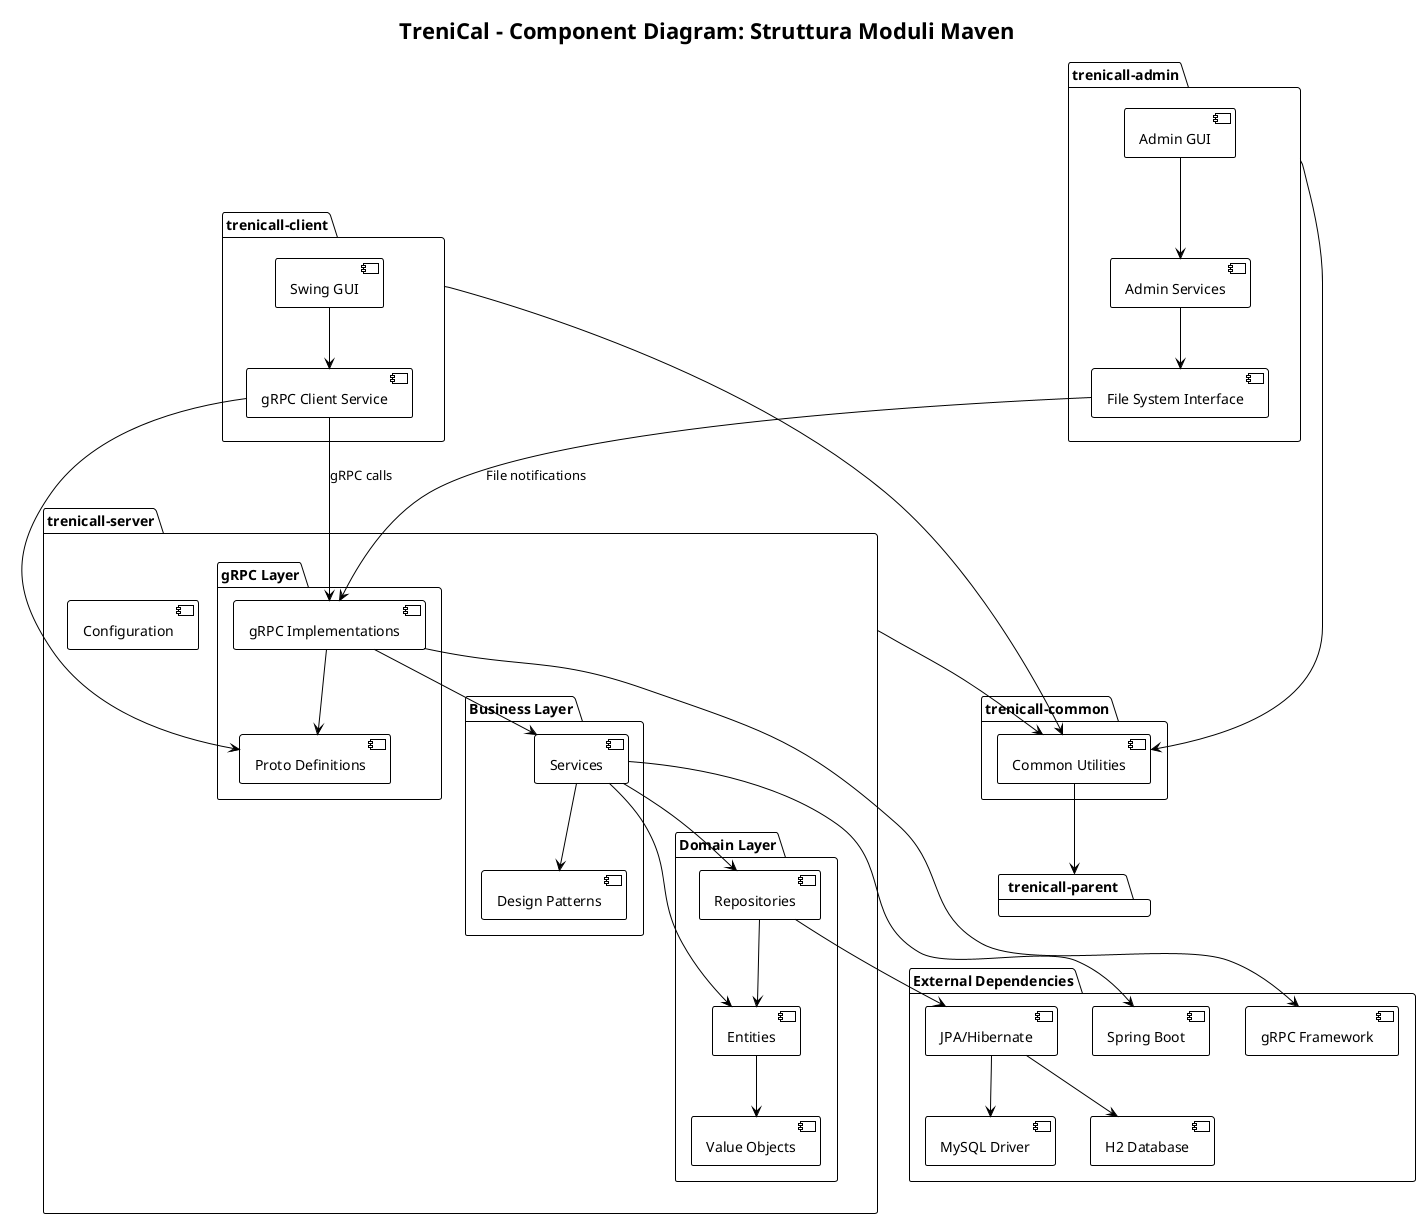 @startuml
!theme plain
title TreniCal - Component Diagram: Struttura Moduli Maven

package "trenicall-parent" {
}

package "trenicall-common" {
    component "Common Utilities" as COMMON
}

package "trenicall-server" {

    package "gRPC Layer" {
        component "Proto Definitions" as PROTO
        component "gRPC Implementations" as GRPC_IMPL
    }

    package "Business Layer" {
        component "Services" as SERVICES
        component "Design Patterns" as PATTERNS
    }

    package "Domain Layer" {
        component "Entities" as ENTITIES
        component "Repositories" as REPOSITORIES
        component "Value Objects" as VALUE_OBJECTS
    }

    component "Configuration" as CONFIG
}

package "trenicall-client" {
    component "Swing GUI" as CLIENT_GUI
    component "gRPC Client Service" as CLIENT_GRPC
}

package "trenicall-admin" {
    component "Admin GUI" as ADMIN_GUI
    component "Admin Services" as ADMIN_SERVICES
    component "File System Interface" as ADMIN_FS
}

package "External Dependencies" {
    component "Spring Boot" as SPRING
    component "gRPC Framework" as GRPC_FW
    component "JPA/Hibernate" as JPA
    component "MySQL Driver" as MYSQL_DRIVER
    component "H2 Database" as H2_DRIVER
}

COMMON --> "trenicall-parent"
"trenicall-server" --> COMMON
"trenicall-client" --> COMMON
"trenicall-admin" --> COMMON

GRPC_IMPL --> PROTO
GRPC_IMPL --> SERVICES
SERVICES --> PATTERNS
SERVICES --> ENTITIES
SERVICES --> REPOSITORIES
ENTITIES --> VALUE_OBJECTS
REPOSITORIES --> ENTITIES

CLIENT_GUI --> CLIENT_GRPC
CLIENT_GRPC --> PROTO

ADMIN_GUI --> ADMIN_SERVICES
ADMIN_SERVICES --> ADMIN_FS

SERVICES --> SPRING
GRPC_IMPL --> GRPC_FW
REPOSITORIES --> JPA
JPA --> MYSQL_DRIVER
JPA --> H2_DRIVER

CLIENT_GRPC --> GRPC_IMPL : gRPC calls
ADMIN_FS --> GRPC_IMPL : File notifications

@enduml